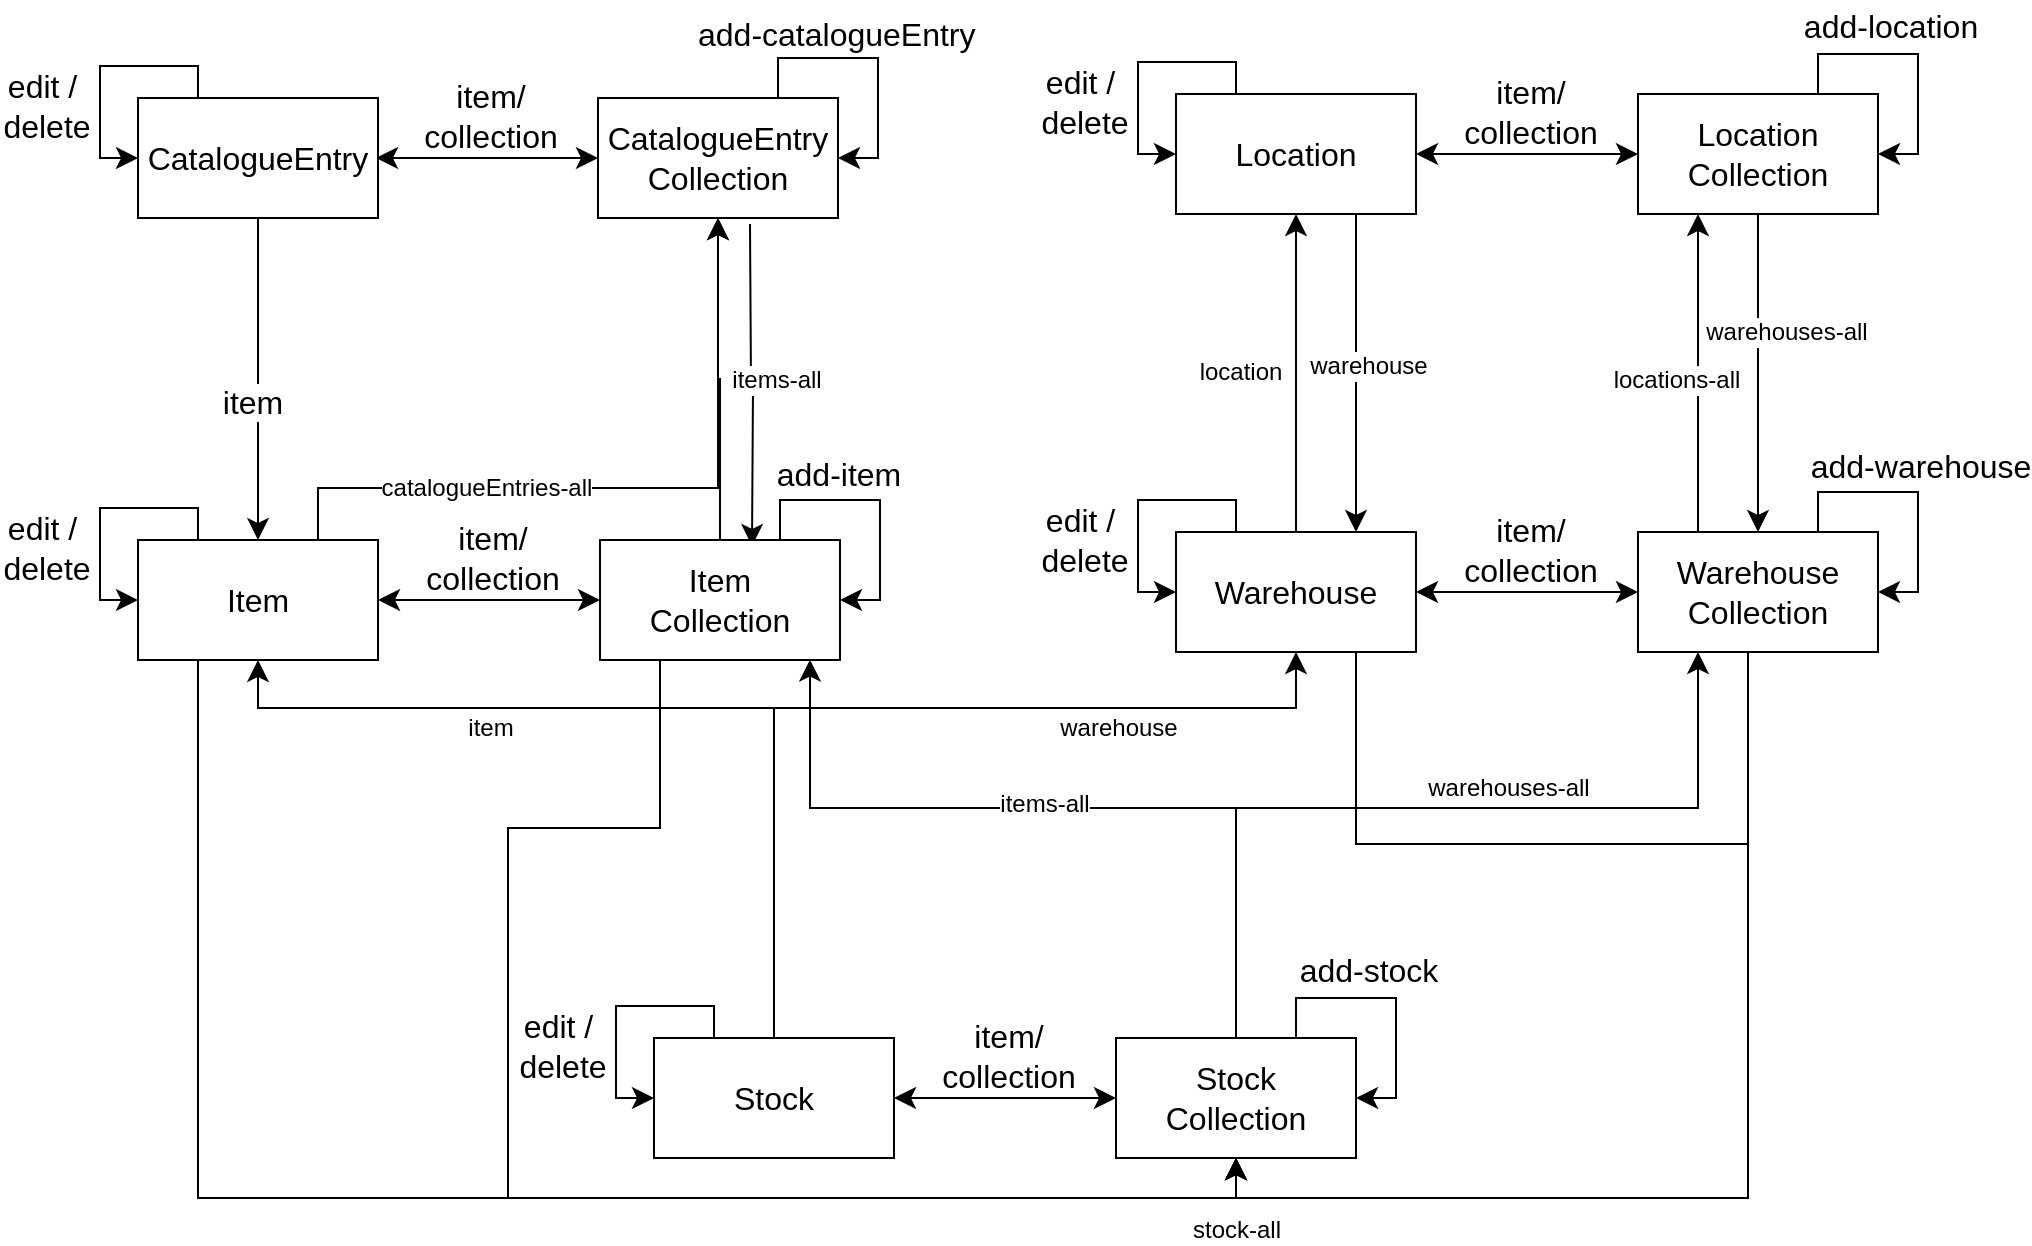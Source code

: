 <mxfile version="23.1.2" type="device">
  <diagram name="Page-1" id="_x98dY9ZcwH1jBAHzvjr">
    <mxGraphModel dx="2236" dy="774" grid="1" gridSize="10" guides="1" tooltips="1" connect="1" arrows="1" fold="1" page="0" pageScale="1" pageWidth="827" pageHeight="1169" math="0" shadow="0">
      <root>
        <mxCell id="0" />
        <mxCell id="1" parent="0" />
        <mxCell id="DyLD08-vMLnyXxfXKmFI-63" style="edgeStyle=orthogonalEdgeStyle;shape=connector;rounded=0;orthogonalLoop=1;jettySize=auto;html=1;exitX=0.75;exitY=1;exitDx=0;exitDy=0;entryX=0.75;entryY=0;entryDx=0;entryDy=0;labelBackgroundColor=default;strokeColor=default;align=center;verticalAlign=middle;fontFamily=Helvetica;fontSize=12;fontColor=default;endArrow=classic;startSize=8;endSize=8;" edge="1" parent="1">
          <mxGeometry relative="1" as="geometry">
            <mxPoint x="-59" y="118" as="sourcePoint" />
            <mxPoint x="-58" y="279" as="targetPoint" />
          </mxGeometry>
        </mxCell>
        <mxCell id="DyLD08-vMLnyXxfXKmFI-64" value="items-all" style="edgeLabel;html=1;align=center;verticalAlign=middle;resizable=0;points=[];fontFamily=Helvetica;fontSize=12;fontColor=default;" vertex="1" connectable="0" parent="DyLD08-vMLnyXxfXKmFI-63">
          <mxGeometry x="-0.042" y="2" relative="1" as="geometry">
            <mxPoint x="10" as="offset" />
          </mxGeometry>
        </mxCell>
        <mxCell id="DyLD08-vMLnyXxfXKmFI-2" value="CatalogueEntry&lt;br&gt;Collection" style="rounded=0;whiteSpace=wrap;html=1;fontSize=16;" vertex="1" parent="1">
          <mxGeometry x="-135" y="55" width="120" height="60" as="geometry" />
        </mxCell>
        <mxCell id="DyLD08-vMLnyXxfXKmFI-19" value="" style="endArrow=classic;startArrow=classic;html=1;rounded=0;fontSize=12;curved=1;startSize=8;endSize=8;exitX=1;exitY=0.5;exitDx=0;exitDy=0;entryX=0;entryY=0.5;entryDx=0;entryDy=0;" edge="1" parent="1" target="DyLD08-vMLnyXxfXKmFI-2">
          <mxGeometry width="50" height="50" relative="1" as="geometry">
            <mxPoint x="-246" y="85" as="sourcePoint" />
            <mxPoint x="-101" y="207" as="targetPoint" />
          </mxGeometry>
        </mxCell>
        <mxCell id="DyLD08-vMLnyXxfXKmFI-20" value="item/&lt;br&gt;collection" style="edgeLabel;html=1;align=center;verticalAlign=middle;resizable=0;points=[];fontSize=16;" vertex="1" connectable="0" parent="DyLD08-vMLnyXxfXKmFI-19">
          <mxGeometry x="-0.127" y="-1" relative="1" as="geometry">
            <mxPoint x="8" y="-22" as="offset" />
          </mxGeometry>
        </mxCell>
        <mxCell id="DyLD08-vMLnyXxfXKmFI-58" style="edgeStyle=orthogonalEdgeStyle;rounded=0;orthogonalLoop=1;jettySize=auto;html=1;exitX=0.75;exitY=0;exitDx=0;exitDy=0;fontSize=12;startSize=8;endSize=8;" edge="1" parent="1" source="DyLD08-vMLnyXxfXKmFI-29" target="DyLD08-vMLnyXxfXKmFI-2">
          <mxGeometry relative="1" as="geometry">
            <Array as="points">
              <mxPoint x="-275" y="250" />
              <mxPoint x="-75" y="250" />
            </Array>
          </mxGeometry>
        </mxCell>
        <mxCell id="DyLD08-vMLnyXxfXKmFI-61" value="catalogueEntries-all" style="edgeLabel;html=1;align=center;verticalAlign=middle;resizable=0;points=[];fontFamily=Helvetica;fontSize=12;fontColor=default;" vertex="1" connectable="0" parent="DyLD08-vMLnyXxfXKmFI-58">
          <mxGeometry x="-0.391" relative="1" as="geometry">
            <mxPoint as="offset" />
          </mxGeometry>
        </mxCell>
        <mxCell id="DyLD08-vMLnyXxfXKmFI-115" style="edgeStyle=orthogonalEdgeStyle;shape=connector;rounded=0;orthogonalLoop=1;jettySize=auto;html=1;exitX=0.25;exitY=1;exitDx=0;exitDy=0;entryX=0.5;entryY=1;entryDx=0;entryDy=0;labelBackgroundColor=default;strokeColor=default;align=center;verticalAlign=middle;fontFamily=Helvetica;fontSize=12;fontColor=default;endArrow=classic;startSize=8;endSize=8;" edge="1" parent="1" source="DyLD08-vMLnyXxfXKmFI-29" target="DyLD08-vMLnyXxfXKmFI-94">
          <mxGeometry relative="1" as="geometry" />
        </mxCell>
        <mxCell id="DyLD08-vMLnyXxfXKmFI-29" value="Item" style="rounded=0;whiteSpace=wrap;html=1;fontSize=16;" vertex="1" parent="1">
          <mxGeometry x="-365" y="276" width="120" height="60" as="geometry" />
        </mxCell>
        <mxCell id="DyLD08-vMLnyXxfXKmFI-60" style="edgeStyle=orthogonalEdgeStyle;shape=connector;rounded=0;orthogonalLoop=1;jettySize=auto;html=1;exitX=0.5;exitY=0;exitDx=0;exitDy=0;labelBackgroundColor=default;strokeColor=default;align=center;verticalAlign=middle;fontFamily=Helvetica;fontSize=12;fontColor=default;endArrow=classic;startSize=8;endSize=8;" edge="1" parent="1" source="DyLD08-vMLnyXxfXKmFI-30" target="DyLD08-vMLnyXxfXKmFI-2">
          <mxGeometry relative="1" as="geometry" />
        </mxCell>
        <mxCell id="DyLD08-vMLnyXxfXKmFI-110" style="edgeStyle=orthogonalEdgeStyle;shape=connector;rounded=0;orthogonalLoop=1;jettySize=auto;html=1;exitX=0.25;exitY=1;exitDx=0;exitDy=0;entryX=0.5;entryY=1;entryDx=0;entryDy=0;labelBackgroundColor=default;strokeColor=default;align=center;verticalAlign=middle;fontFamily=Helvetica;fontSize=12;fontColor=default;endArrow=classic;startSize=8;endSize=8;" edge="1" parent="1" source="DyLD08-vMLnyXxfXKmFI-30" target="DyLD08-vMLnyXxfXKmFI-94">
          <mxGeometry relative="1" as="geometry">
            <Array as="points">
              <mxPoint x="-104" y="420" />
              <mxPoint x="-180" y="420" />
              <mxPoint x="-180" y="605" />
              <mxPoint x="184" y="605" />
            </Array>
          </mxGeometry>
        </mxCell>
        <mxCell id="DyLD08-vMLnyXxfXKmFI-30" value="Item&lt;br&gt;Collection" style="rounded=0;whiteSpace=wrap;html=1;fontSize=16;" vertex="1" parent="1">
          <mxGeometry x="-134" y="276" width="120" height="60" as="geometry" />
        </mxCell>
        <mxCell id="DyLD08-vMLnyXxfXKmFI-33" value="" style="endArrow=classic;startArrow=classic;html=1;rounded=0;fontSize=12;curved=1;startSize=8;endSize=8;exitX=1;exitY=0.5;exitDx=0;exitDy=0;entryX=0;entryY=0.5;entryDx=0;entryDy=0;" edge="1" parent="1" source="DyLD08-vMLnyXxfXKmFI-29" target="DyLD08-vMLnyXxfXKmFI-30">
          <mxGeometry width="50" height="50" relative="1" as="geometry">
            <mxPoint x="-150" y="478" as="sourcePoint" />
            <mxPoint x="-100" y="428" as="targetPoint" />
          </mxGeometry>
        </mxCell>
        <mxCell id="DyLD08-vMLnyXxfXKmFI-34" value="item/&lt;br&gt;collection" style="edgeLabel;html=1;align=center;verticalAlign=middle;resizable=0;points=[];fontSize=16;" vertex="1" connectable="0" parent="DyLD08-vMLnyXxfXKmFI-33">
          <mxGeometry x="-0.127" y="-1" relative="1" as="geometry">
            <mxPoint x="8" y="-22" as="offset" />
          </mxGeometry>
        </mxCell>
        <mxCell id="DyLD08-vMLnyXxfXKmFI-43" style="edgeStyle=orthogonalEdgeStyle;rounded=0;orthogonalLoop=1;jettySize=auto;html=1;exitX=0.25;exitY=0;exitDx=0;exitDy=0;entryX=0;entryY=0.5;entryDx=0;entryDy=0;fontSize=12;startSize=8;endSize=8;" edge="1" parent="1" source="DyLD08-vMLnyXxfXKmFI-29" target="DyLD08-vMLnyXxfXKmFI-29">
          <mxGeometry relative="1" as="geometry">
            <Array as="points">
              <mxPoint x="-335" y="260" />
              <mxPoint x="-384" y="260" />
              <mxPoint x="-384" y="306" />
            </Array>
          </mxGeometry>
        </mxCell>
        <mxCell id="DyLD08-vMLnyXxfXKmFI-45" value="edit /&amp;nbsp;&lt;br&gt;delete" style="edgeLabel;html=1;align=center;verticalAlign=middle;resizable=0;points=[];fontSize=16;" vertex="1" connectable="0" parent="DyLD08-vMLnyXxfXKmFI-43">
          <mxGeometry x="-0.19" relative="1" as="geometry">
            <mxPoint x="-40" y="20" as="offset" />
          </mxGeometry>
        </mxCell>
        <mxCell id="DyLD08-vMLnyXxfXKmFI-54" style="edgeStyle=none;curved=1;rounded=0;orthogonalLoop=1;jettySize=auto;html=1;exitX=0.5;exitY=1;exitDx=0;exitDy=0;fontSize=12;startSize=8;endSize=8;" edge="1" parent="1" source="DyLD08-vMLnyXxfXKmFI-46" target="DyLD08-vMLnyXxfXKmFI-29">
          <mxGeometry relative="1" as="geometry" />
        </mxCell>
        <mxCell id="DyLD08-vMLnyXxfXKmFI-55" value="item" style="edgeLabel;html=1;align=center;verticalAlign=middle;resizable=0;points=[];fontSize=16;" vertex="1" connectable="0" parent="DyLD08-vMLnyXxfXKmFI-54">
          <mxGeometry x="0.141" y="3" relative="1" as="geometry">
            <mxPoint x="-6" as="offset" />
          </mxGeometry>
        </mxCell>
        <mxCell id="DyLD08-vMLnyXxfXKmFI-46" value="CatalogueEntry" style="rounded=0;whiteSpace=wrap;html=1;fontSize=16;" vertex="1" parent="1">
          <mxGeometry x="-365" y="55" width="120" height="60" as="geometry" />
        </mxCell>
        <mxCell id="DyLD08-vMLnyXxfXKmFI-47" style="edgeStyle=orthogonalEdgeStyle;rounded=0;orthogonalLoop=1;jettySize=auto;html=1;exitX=0.25;exitY=0;exitDx=0;exitDy=0;entryX=0;entryY=0.5;entryDx=0;entryDy=0;fontSize=12;startSize=8;endSize=8;" edge="1" parent="1" source="DyLD08-vMLnyXxfXKmFI-46" target="DyLD08-vMLnyXxfXKmFI-46">
          <mxGeometry relative="1" as="geometry">
            <Array as="points">
              <mxPoint x="-335" y="39" />
              <mxPoint x="-384" y="39" />
              <mxPoint x="-384" y="85" />
            </Array>
          </mxGeometry>
        </mxCell>
        <mxCell id="DyLD08-vMLnyXxfXKmFI-48" value="edit /&amp;nbsp;&lt;br&gt;delete" style="edgeLabel;html=1;align=center;verticalAlign=middle;resizable=0;points=[];fontSize=16;" vertex="1" connectable="0" parent="DyLD08-vMLnyXxfXKmFI-47">
          <mxGeometry x="-0.19" relative="1" as="geometry">
            <mxPoint x="-40" y="20" as="offset" />
          </mxGeometry>
        </mxCell>
        <mxCell id="DyLD08-vMLnyXxfXKmFI-49" style="edgeStyle=orthogonalEdgeStyle;rounded=0;orthogonalLoop=1;jettySize=auto;html=1;exitX=0.75;exitY=0;exitDx=0;exitDy=0;entryX=1;entryY=0.5;entryDx=0;entryDy=0;fontSize=12;startSize=8;endSize=8;" edge="1" parent="1" source="DyLD08-vMLnyXxfXKmFI-2" target="DyLD08-vMLnyXxfXKmFI-2">
          <mxGeometry relative="1" as="geometry" />
        </mxCell>
        <mxCell id="DyLD08-vMLnyXxfXKmFI-50" value="&lt;span style=&quot;color: rgb(0, 0, 0); font-family: Helvetica; font-size: 16px; font-style: normal; font-variant-ligatures: normal; font-variant-caps: normal; font-weight: 400; letter-spacing: normal; orphans: 2; text-align: center; text-indent: 0px; text-transform: none; widows: 2; word-spacing: 0px; -webkit-text-stroke-width: 0px; background-color: rgb(255, 255, 255); text-decoration-thickness: initial; text-decoration-style: initial; text-decoration-color: initial; float: none; display: inline !important;&quot;&gt;add-catalogueEntry&lt;/span&gt;" style="text;whiteSpace=wrap;html=1;fontSize=16;" vertex="1" parent="1">
          <mxGeometry x="-86.997" y="6.997" width="167" height="41" as="geometry" />
        </mxCell>
        <mxCell id="DyLD08-vMLnyXxfXKmFI-51" style="edgeStyle=orthogonalEdgeStyle;rounded=0;orthogonalLoop=1;jettySize=auto;html=1;exitX=0.75;exitY=0;exitDx=0;exitDy=0;entryX=1;entryY=0.5;entryDx=0;entryDy=0;fontSize=12;startSize=8;endSize=8;" edge="1" parent="1" source="DyLD08-vMLnyXxfXKmFI-30" target="DyLD08-vMLnyXxfXKmFI-30">
          <mxGeometry relative="1" as="geometry" />
        </mxCell>
        <mxCell id="DyLD08-vMLnyXxfXKmFI-53" value="add-item" style="edgeLabel;html=1;align=center;verticalAlign=middle;resizable=0;points=[];fontSize=16;" vertex="1" connectable="0" parent="DyLD08-vMLnyXxfXKmFI-51">
          <mxGeometry x="-0.367" y="1" relative="1" as="geometry">
            <mxPoint x="4" y="-12" as="offset" />
          </mxGeometry>
        </mxCell>
        <mxCell id="DyLD08-vMLnyXxfXKmFI-82" value="" style="group" vertex="1" connectable="0" parent="1">
          <mxGeometry x="135" y="256" width="370" height="76" as="geometry" />
        </mxCell>
        <mxCell id="DyLD08-vMLnyXxfXKmFI-74" value="Warehouse" style="rounded=0;whiteSpace=wrap;html=1;fontSize=16;" vertex="1" parent="DyLD08-vMLnyXxfXKmFI-82">
          <mxGeometry x="19" y="16" width="120" height="60" as="geometry" />
        </mxCell>
        <mxCell id="DyLD08-vMLnyXxfXKmFI-75" value="Warehouse&lt;br&gt;Collection" style="rounded=0;whiteSpace=wrap;html=1;fontSize=16;" vertex="1" parent="DyLD08-vMLnyXxfXKmFI-82">
          <mxGeometry x="250" y="16" width="120" height="60" as="geometry" />
        </mxCell>
        <mxCell id="DyLD08-vMLnyXxfXKmFI-76" value="" style="endArrow=classic;startArrow=classic;html=1;rounded=0;fontSize=12;curved=1;startSize=8;endSize=8;exitX=1;exitY=0.5;exitDx=0;exitDy=0;entryX=0;entryY=0.5;entryDx=0;entryDy=0;" edge="1" parent="DyLD08-vMLnyXxfXKmFI-82" source="DyLD08-vMLnyXxfXKmFI-74" target="DyLD08-vMLnyXxfXKmFI-75">
          <mxGeometry width="50" height="50" relative="1" as="geometry">
            <mxPoint x="234" y="218" as="sourcePoint" />
            <mxPoint x="284" y="168" as="targetPoint" />
          </mxGeometry>
        </mxCell>
        <mxCell id="DyLD08-vMLnyXxfXKmFI-77" value="item/&lt;br&gt;collection" style="edgeLabel;html=1;align=center;verticalAlign=middle;resizable=0;points=[];fontSize=16;" vertex="1" connectable="0" parent="DyLD08-vMLnyXxfXKmFI-76">
          <mxGeometry x="-0.127" y="-1" relative="1" as="geometry">
            <mxPoint x="8" y="-22" as="offset" />
          </mxGeometry>
        </mxCell>
        <mxCell id="DyLD08-vMLnyXxfXKmFI-78" style="edgeStyle=orthogonalEdgeStyle;rounded=0;orthogonalLoop=1;jettySize=auto;html=1;exitX=0.25;exitY=0;exitDx=0;exitDy=0;entryX=0;entryY=0.5;entryDx=0;entryDy=0;fontSize=12;startSize=8;endSize=8;" edge="1" parent="DyLD08-vMLnyXxfXKmFI-82" source="DyLD08-vMLnyXxfXKmFI-74" target="DyLD08-vMLnyXxfXKmFI-74">
          <mxGeometry relative="1" as="geometry">
            <Array as="points">
              <mxPoint x="49" />
              <mxPoint />
              <mxPoint y="46" />
            </Array>
          </mxGeometry>
        </mxCell>
        <mxCell id="DyLD08-vMLnyXxfXKmFI-79" value="edit /&amp;nbsp;&lt;br&gt;delete" style="edgeLabel;html=1;align=center;verticalAlign=middle;resizable=0;points=[];fontSize=16;" vertex="1" connectable="0" parent="DyLD08-vMLnyXxfXKmFI-78">
          <mxGeometry x="-0.19" relative="1" as="geometry">
            <mxPoint x="-40" y="20" as="offset" />
          </mxGeometry>
        </mxCell>
        <mxCell id="DyLD08-vMLnyXxfXKmFI-80" style="edgeStyle=orthogonalEdgeStyle;rounded=0;orthogonalLoop=1;jettySize=auto;html=1;exitX=0.75;exitY=0;exitDx=0;exitDy=0;entryX=1;entryY=0.5;entryDx=0;entryDy=0;fontSize=12;startSize=8;endSize=8;" edge="1" parent="DyLD08-vMLnyXxfXKmFI-82" source="DyLD08-vMLnyXxfXKmFI-75" target="DyLD08-vMLnyXxfXKmFI-75">
          <mxGeometry relative="1" as="geometry" />
        </mxCell>
        <mxCell id="DyLD08-vMLnyXxfXKmFI-81" value="add-warehouse" style="edgeLabel;html=1;align=center;verticalAlign=middle;resizable=0;points=[];fontSize=16;" vertex="1" connectable="0" parent="DyLD08-vMLnyXxfXKmFI-80">
          <mxGeometry x="-0.367" y="1" relative="1" as="geometry">
            <mxPoint x="26" y="-12" as="offset" />
          </mxGeometry>
        </mxCell>
        <mxCell id="DyLD08-vMLnyXxfXKmFI-83" value="" style="group" vertex="1" connectable="0" parent="1">
          <mxGeometry x="135" y="37" width="370" height="76.0" as="geometry" />
        </mxCell>
        <mxCell id="DyLD08-vMLnyXxfXKmFI-66" value="Location" style="rounded=0;whiteSpace=wrap;html=1;fontSize=16;" vertex="1" parent="DyLD08-vMLnyXxfXKmFI-83">
          <mxGeometry x="19" y="16.0" width="120" height="60" as="geometry" />
        </mxCell>
        <mxCell id="DyLD08-vMLnyXxfXKmFI-67" value="Location&lt;br&gt;Collection" style="rounded=0;whiteSpace=wrap;html=1;fontSize=16;" vertex="1" parent="DyLD08-vMLnyXxfXKmFI-83">
          <mxGeometry x="250" y="16.0" width="120" height="60" as="geometry" />
        </mxCell>
        <mxCell id="DyLD08-vMLnyXxfXKmFI-68" value="" style="endArrow=classic;startArrow=classic;html=1;rounded=0;fontSize=12;curved=1;startSize=8;endSize=8;exitX=1;exitY=0.5;exitDx=0;exitDy=0;entryX=0;entryY=0.5;entryDx=0;entryDy=0;" edge="1" parent="DyLD08-vMLnyXxfXKmFI-83" source="DyLD08-vMLnyXxfXKmFI-66" target="DyLD08-vMLnyXxfXKmFI-67">
          <mxGeometry width="50" height="50" relative="1" as="geometry">
            <mxPoint x="234" y="218.0" as="sourcePoint" />
            <mxPoint x="284" y="168.0" as="targetPoint" />
          </mxGeometry>
        </mxCell>
        <mxCell id="DyLD08-vMLnyXxfXKmFI-69" value="item/&lt;br&gt;collection" style="edgeLabel;html=1;align=center;verticalAlign=middle;resizable=0;points=[];fontSize=16;" vertex="1" connectable="0" parent="DyLD08-vMLnyXxfXKmFI-68">
          <mxGeometry x="-0.127" y="-1" relative="1" as="geometry">
            <mxPoint x="8" y="-22" as="offset" />
          </mxGeometry>
        </mxCell>
        <mxCell id="DyLD08-vMLnyXxfXKmFI-70" style="edgeStyle=orthogonalEdgeStyle;rounded=0;orthogonalLoop=1;jettySize=auto;html=1;exitX=0.25;exitY=0;exitDx=0;exitDy=0;entryX=0;entryY=0.5;entryDx=0;entryDy=0;fontSize=12;startSize=8;endSize=8;" edge="1" parent="DyLD08-vMLnyXxfXKmFI-83" source="DyLD08-vMLnyXxfXKmFI-66" target="DyLD08-vMLnyXxfXKmFI-66">
          <mxGeometry relative="1" as="geometry">
            <Array as="points">
              <mxPoint x="49" />
              <mxPoint />
              <mxPoint y="46.0" />
            </Array>
          </mxGeometry>
        </mxCell>
        <mxCell id="DyLD08-vMLnyXxfXKmFI-71" value="edit /&amp;nbsp;&lt;br&gt;delete" style="edgeLabel;html=1;align=center;verticalAlign=middle;resizable=0;points=[];fontSize=16;" vertex="1" connectable="0" parent="DyLD08-vMLnyXxfXKmFI-70">
          <mxGeometry x="-0.19" relative="1" as="geometry">
            <mxPoint x="-40" y="20" as="offset" />
          </mxGeometry>
        </mxCell>
        <mxCell id="DyLD08-vMLnyXxfXKmFI-72" style="edgeStyle=orthogonalEdgeStyle;rounded=0;orthogonalLoop=1;jettySize=auto;html=1;exitX=0.75;exitY=0;exitDx=0;exitDy=0;entryX=1;entryY=0.5;entryDx=0;entryDy=0;fontSize=12;startSize=8;endSize=8;" edge="1" parent="DyLD08-vMLnyXxfXKmFI-83" source="DyLD08-vMLnyXxfXKmFI-67" target="DyLD08-vMLnyXxfXKmFI-67">
          <mxGeometry relative="1" as="geometry" />
        </mxCell>
        <mxCell id="DyLD08-vMLnyXxfXKmFI-73" value="add-location" style="edgeLabel;html=1;align=center;verticalAlign=middle;resizable=0;points=[];fontSize=16;" vertex="1" connectable="0" parent="DyLD08-vMLnyXxfXKmFI-72">
          <mxGeometry x="-0.367" y="1" relative="1" as="geometry">
            <mxPoint x="11" y="-13" as="offset" />
          </mxGeometry>
        </mxCell>
        <mxCell id="DyLD08-vMLnyXxfXKmFI-84" style="edgeStyle=orthogonalEdgeStyle;shape=connector;rounded=0;orthogonalLoop=1;jettySize=auto;html=1;exitX=0.5;exitY=0;exitDx=0;exitDy=0;entryX=0.5;entryY=1;entryDx=0;entryDy=0;labelBackgroundColor=default;strokeColor=default;align=center;verticalAlign=middle;fontFamily=Helvetica;fontSize=12;fontColor=default;endArrow=classic;startSize=8;endSize=8;" edge="1" parent="1" source="DyLD08-vMLnyXxfXKmFI-74" target="DyLD08-vMLnyXxfXKmFI-66">
          <mxGeometry relative="1" as="geometry" />
        </mxCell>
        <mxCell id="DyLD08-vMLnyXxfXKmFI-85" value="location" style="edgeLabel;html=1;align=center;verticalAlign=middle;resizable=0;points=[];fontFamily=Helvetica;fontSize=12;fontColor=default;" vertex="1" connectable="0" parent="DyLD08-vMLnyXxfXKmFI-84">
          <mxGeometry x="-0.01" relative="1" as="geometry">
            <mxPoint x="-28" y="-2" as="offset" />
          </mxGeometry>
        </mxCell>
        <mxCell id="DyLD08-vMLnyXxfXKmFI-86" style="edgeStyle=orthogonalEdgeStyle;shape=connector;rounded=0;orthogonalLoop=1;jettySize=auto;html=1;exitX=0.75;exitY=1;exitDx=0;exitDy=0;entryX=0.75;entryY=0;entryDx=0;entryDy=0;labelBackgroundColor=default;strokeColor=default;align=center;verticalAlign=middle;fontFamily=Helvetica;fontSize=12;fontColor=default;endArrow=classic;startSize=8;endSize=8;" edge="1" parent="1" source="DyLD08-vMLnyXxfXKmFI-66" target="DyLD08-vMLnyXxfXKmFI-74">
          <mxGeometry relative="1" as="geometry" />
        </mxCell>
        <mxCell id="DyLD08-vMLnyXxfXKmFI-87" value="warehouse" style="edgeLabel;html=1;align=center;verticalAlign=middle;resizable=0;points=[];fontFamily=Helvetica;fontSize=12;fontColor=default;" vertex="1" connectable="0" parent="DyLD08-vMLnyXxfXKmFI-86">
          <mxGeometry x="-0.083" y="-1" relative="1" as="geometry">
            <mxPoint x="7" y="3" as="offset" />
          </mxGeometry>
        </mxCell>
        <mxCell id="DyLD08-vMLnyXxfXKmFI-88" style="edgeStyle=orthogonalEdgeStyle;shape=connector;rounded=0;orthogonalLoop=1;jettySize=auto;html=1;exitX=0.25;exitY=0;exitDx=0;exitDy=0;entryX=0.25;entryY=1;entryDx=0;entryDy=0;labelBackgroundColor=default;strokeColor=default;align=center;verticalAlign=middle;fontFamily=Helvetica;fontSize=12;fontColor=default;endArrow=classic;startSize=8;endSize=8;" edge="1" parent="1" source="DyLD08-vMLnyXxfXKmFI-75" target="DyLD08-vMLnyXxfXKmFI-67">
          <mxGeometry relative="1" as="geometry" />
        </mxCell>
        <mxCell id="DyLD08-vMLnyXxfXKmFI-89" value="locations-all" style="edgeLabel;html=1;align=center;verticalAlign=middle;resizable=0;points=[];fontFamily=Helvetica;fontSize=12;fontColor=default;" vertex="1" connectable="0" parent="DyLD08-vMLnyXxfXKmFI-88">
          <mxGeometry x="-0.051" relative="1" as="geometry">
            <mxPoint x="-11" y="-1" as="offset" />
          </mxGeometry>
        </mxCell>
        <mxCell id="DyLD08-vMLnyXxfXKmFI-90" style="edgeStyle=orthogonalEdgeStyle;shape=connector;rounded=0;orthogonalLoop=1;jettySize=auto;html=1;exitX=0.5;exitY=1;exitDx=0;exitDy=0;entryX=0.5;entryY=0;entryDx=0;entryDy=0;labelBackgroundColor=default;strokeColor=default;align=center;verticalAlign=middle;fontFamily=Helvetica;fontSize=12;fontColor=default;endArrow=classic;startSize=8;endSize=8;" edge="1" parent="1" source="DyLD08-vMLnyXxfXKmFI-67" target="DyLD08-vMLnyXxfXKmFI-75">
          <mxGeometry relative="1" as="geometry" />
        </mxCell>
        <mxCell id="DyLD08-vMLnyXxfXKmFI-91" value="warehouses-all" style="edgeLabel;html=1;align=center;verticalAlign=middle;resizable=0;points=[];fontFamily=Helvetica;fontSize=12;fontColor=default;" vertex="1" connectable="0" parent="DyLD08-vMLnyXxfXKmFI-90">
          <mxGeometry x="-0.221" y="-2" relative="1" as="geometry">
            <mxPoint x="16" y="-3" as="offset" />
          </mxGeometry>
        </mxCell>
        <mxCell id="DyLD08-vMLnyXxfXKmFI-106" style="edgeStyle=orthogonalEdgeStyle;shape=connector;rounded=0;orthogonalLoop=1;jettySize=auto;html=1;exitX=0.5;exitY=0;exitDx=0;exitDy=0;labelBackgroundColor=default;strokeColor=default;align=center;verticalAlign=middle;fontFamily=Helvetica;fontSize=12;fontColor=default;endArrow=classic;startSize=8;endSize=8;entryX=0.5;entryY=1;entryDx=0;entryDy=0;" edge="1" parent="1" source="DyLD08-vMLnyXxfXKmFI-93" target="DyLD08-vMLnyXxfXKmFI-29">
          <mxGeometry relative="1" as="geometry">
            <mxPoint x="-85.067" y="360" as="targetPoint" />
            <Array as="points">
              <mxPoint x="-47" y="360" />
              <mxPoint x="-305" y="360" />
            </Array>
          </mxGeometry>
        </mxCell>
        <mxCell id="DyLD08-vMLnyXxfXKmFI-107" value="item" style="edgeLabel;html=1;align=center;verticalAlign=middle;resizable=0;points=[];fontFamily=Helvetica;fontSize=12;fontColor=default;" vertex="1" connectable="0" parent="DyLD08-vMLnyXxfXKmFI-106">
          <mxGeometry x="-0.008" y="-2" relative="1" as="geometry">
            <mxPoint x="-86" y="12" as="offset" />
          </mxGeometry>
        </mxCell>
        <mxCell id="DyLD08-vMLnyXxfXKmFI-108" style="edgeStyle=orthogonalEdgeStyle;shape=connector;rounded=0;orthogonalLoop=1;jettySize=auto;html=1;entryX=0.5;entryY=1;entryDx=0;entryDy=0;labelBackgroundColor=default;strokeColor=default;align=center;verticalAlign=middle;fontFamily=Helvetica;fontSize=12;fontColor=default;endArrow=classic;startSize=8;endSize=8;" edge="1" parent="1" source="DyLD08-vMLnyXxfXKmFI-93" target="DyLD08-vMLnyXxfXKmFI-74">
          <mxGeometry relative="1" as="geometry">
            <Array as="points">
              <mxPoint x="-47" y="360" />
              <mxPoint x="214" y="360" />
            </Array>
          </mxGeometry>
        </mxCell>
        <mxCell id="DyLD08-vMLnyXxfXKmFI-109" value="warehouse" style="edgeLabel;html=1;align=center;verticalAlign=middle;resizable=0;points=[];fontFamily=Helvetica;fontSize=12;fontColor=default;" vertex="1" connectable="0" parent="DyLD08-vMLnyXxfXKmFI-108">
          <mxGeometry x="0.618" y="3" relative="1" as="geometry">
            <mxPoint x="-31" y="13" as="offset" />
          </mxGeometry>
        </mxCell>
        <mxCell id="DyLD08-vMLnyXxfXKmFI-93" value="Stock" style="rounded=0;whiteSpace=wrap;html=1;fontSize=16;" vertex="1" parent="1">
          <mxGeometry x="-107" y="525" width="120" height="60" as="geometry" />
        </mxCell>
        <mxCell id="DyLD08-vMLnyXxfXKmFI-118" style="edgeStyle=orthogonalEdgeStyle;shape=connector;rounded=0;orthogonalLoop=1;jettySize=auto;html=1;exitX=0.5;exitY=0;exitDx=0;exitDy=0;entryX=0.25;entryY=1;entryDx=0;entryDy=0;labelBackgroundColor=default;strokeColor=default;align=center;verticalAlign=middle;fontFamily=Helvetica;fontSize=12;fontColor=default;endArrow=classic;startSize=8;endSize=8;" edge="1" parent="1" source="DyLD08-vMLnyXxfXKmFI-94" target="DyLD08-vMLnyXxfXKmFI-75">
          <mxGeometry relative="1" as="geometry">
            <Array as="points">
              <mxPoint x="184" y="410" />
              <mxPoint x="415" y="410" />
            </Array>
          </mxGeometry>
        </mxCell>
        <mxCell id="DyLD08-vMLnyXxfXKmFI-119" value="warehouses-all" style="edgeLabel;html=1;align=center;verticalAlign=middle;resizable=0;points=[];fontFamily=Helvetica;fontSize=12;fontColor=default;" vertex="1" connectable="0" parent="DyLD08-vMLnyXxfXKmFI-118">
          <mxGeometry x="0.149" y="4" relative="1" as="geometry">
            <mxPoint x="7" y="-6" as="offset" />
          </mxGeometry>
        </mxCell>
        <mxCell id="DyLD08-vMLnyXxfXKmFI-94" value="Stock&lt;br&gt;Collection" style="rounded=0;whiteSpace=wrap;html=1;fontSize=16;" vertex="1" parent="1">
          <mxGeometry x="124" y="525" width="120" height="60" as="geometry" />
        </mxCell>
        <mxCell id="DyLD08-vMLnyXxfXKmFI-95" value="" style="endArrow=classic;startArrow=classic;html=1;rounded=0;fontSize=12;curved=1;startSize=8;endSize=8;exitX=1;exitY=0.5;exitDx=0;exitDy=0;entryX=0;entryY=0.5;entryDx=0;entryDy=0;" edge="1" parent="1" source="DyLD08-vMLnyXxfXKmFI-93" target="DyLD08-vMLnyXxfXKmFI-94">
          <mxGeometry width="50" height="50" relative="1" as="geometry">
            <mxPoint x="108" y="727" as="sourcePoint" />
            <mxPoint x="158" y="677" as="targetPoint" />
          </mxGeometry>
        </mxCell>
        <mxCell id="DyLD08-vMLnyXxfXKmFI-96" value="item/&lt;br&gt;collection" style="edgeLabel;html=1;align=center;verticalAlign=middle;resizable=0;points=[];fontSize=16;" vertex="1" connectable="0" parent="DyLD08-vMLnyXxfXKmFI-95">
          <mxGeometry x="-0.127" y="-1" relative="1" as="geometry">
            <mxPoint x="8" y="-22" as="offset" />
          </mxGeometry>
        </mxCell>
        <mxCell id="DyLD08-vMLnyXxfXKmFI-97" style="edgeStyle=orthogonalEdgeStyle;rounded=0;orthogonalLoop=1;jettySize=auto;html=1;exitX=0.25;exitY=0;exitDx=0;exitDy=0;entryX=0;entryY=0.5;entryDx=0;entryDy=0;fontSize=12;startSize=8;endSize=8;" edge="1" parent="1" source="DyLD08-vMLnyXxfXKmFI-93" target="DyLD08-vMLnyXxfXKmFI-93">
          <mxGeometry relative="1" as="geometry">
            <Array as="points">
              <mxPoint x="-77" y="509" />
              <mxPoint x="-126" y="509" />
              <mxPoint x="-126" y="555" />
            </Array>
          </mxGeometry>
        </mxCell>
        <mxCell id="DyLD08-vMLnyXxfXKmFI-98" value="edit /&amp;nbsp;&lt;br&gt;delete" style="edgeLabel;html=1;align=center;verticalAlign=middle;resizable=0;points=[];fontSize=16;" vertex="1" connectable="0" parent="DyLD08-vMLnyXxfXKmFI-97">
          <mxGeometry x="-0.19" relative="1" as="geometry">
            <mxPoint x="-40" y="20" as="offset" />
          </mxGeometry>
        </mxCell>
        <mxCell id="DyLD08-vMLnyXxfXKmFI-99" style="edgeStyle=orthogonalEdgeStyle;rounded=0;orthogonalLoop=1;jettySize=auto;html=1;exitX=0.75;exitY=0;exitDx=0;exitDy=0;entryX=1;entryY=0.5;entryDx=0;entryDy=0;fontSize=12;startSize=8;endSize=8;" edge="1" parent="1" source="DyLD08-vMLnyXxfXKmFI-94" target="DyLD08-vMLnyXxfXKmFI-94">
          <mxGeometry relative="1" as="geometry" />
        </mxCell>
        <mxCell id="DyLD08-vMLnyXxfXKmFI-100" value="add-stock" style="edgeLabel;html=1;align=center;verticalAlign=middle;resizable=0;points=[];fontSize=16;" vertex="1" connectable="0" parent="DyLD08-vMLnyXxfXKmFI-99">
          <mxGeometry x="-0.367" y="1" relative="1" as="geometry">
            <mxPoint x="11" y="-13" as="offset" />
          </mxGeometry>
        </mxCell>
        <mxCell id="DyLD08-vMLnyXxfXKmFI-112" style="edgeStyle=orthogonalEdgeStyle;shape=connector;rounded=0;orthogonalLoop=1;jettySize=auto;html=1;exitX=0.5;exitY=1;exitDx=0;exitDy=0;entryX=0.5;entryY=1;entryDx=0;entryDy=0;labelBackgroundColor=default;strokeColor=default;align=center;verticalAlign=middle;fontFamily=Helvetica;fontSize=12;fontColor=default;endArrow=classic;startSize=8;endSize=8;" edge="1" parent="1" source="DyLD08-vMLnyXxfXKmFI-75" target="DyLD08-vMLnyXxfXKmFI-94">
          <mxGeometry relative="1" as="geometry">
            <Array as="points">
              <mxPoint x="440" y="332" />
              <mxPoint x="440" y="605" />
              <mxPoint x="184" y="605" />
            </Array>
          </mxGeometry>
        </mxCell>
        <mxCell id="DyLD08-vMLnyXxfXKmFI-113" value="stock-all" style="edgeLabel;html=1;align=center;verticalAlign=middle;resizable=0;points=[];fontFamily=Helvetica;fontSize=12;fontColor=default;" vertex="1" connectable="0" parent="DyLD08-vMLnyXxfXKmFI-112">
          <mxGeometry x="0.936" y="1" relative="1" as="geometry">
            <mxPoint x="1" y="18" as="offset" />
          </mxGeometry>
        </mxCell>
        <mxCell id="DyLD08-vMLnyXxfXKmFI-114" style="edgeStyle=orthogonalEdgeStyle;shape=connector;rounded=0;orthogonalLoop=1;jettySize=auto;html=1;exitX=0.75;exitY=1;exitDx=0;exitDy=0;entryX=0.5;entryY=1;entryDx=0;entryDy=0;labelBackgroundColor=default;strokeColor=default;align=center;verticalAlign=middle;fontFamily=Helvetica;fontSize=12;fontColor=default;endArrow=classic;startSize=8;endSize=8;" edge="1" parent="1" source="DyLD08-vMLnyXxfXKmFI-74" target="DyLD08-vMLnyXxfXKmFI-94">
          <mxGeometry relative="1" as="geometry">
            <Array as="points">
              <mxPoint x="244" y="428" />
              <mxPoint x="440" y="428" />
              <mxPoint x="440" y="605" />
              <mxPoint x="184" y="605" />
            </Array>
          </mxGeometry>
        </mxCell>
        <mxCell id="DyLD08-vMLnyXxfXKmFI-116" style="edgeStyle=orthogonalEdgeStyle;shape=connector;rounded=0;orthogonalLoop=1;jettySize=auto;html=1;exitX=0.5;exitY=0;exitDx=0;exitDy=0;entryX=0.875;entryY=0.997;entryDx=0;entryDy=0;entryPerimeter=0;labelBackgroundColor=default;strokeColor=default;align=center;verticalAlign=middle;fontFamily=Helvetica;fontSize=12;fontColor=default;endArrow=classic;startSize=8;endSize=8;" edge="1" parent="1" source="DyLD08-vMLnyXxfXKmFI-94" target="DyLD08-vMLnyXxfXKmFI-30">
          <mxGeometry relative="1" as="geometry">
            <Array as="points">
              <mxPoint x="184" y="410" />
              <mxPoint x="-29" y="410" />
            </Array>
          </mxGeometry>
        </mxCell>
        <mxCell id="DyLD08-vMLnyXxfXKmFI-117" value="items-all" style="edgeLabel;html=1;align=center;verticalAlign=middle;resizable=0;points=[];fontFamily=Helvetica;fontSize=12;fontColor=default;" vertex="1" connectable="0" parent="DyLD08-vMLnyXxfXKmFI-116">
          <mxGeometry x="0.053" y="-2" relative="1" as="geometry">
            <mxPoint as="offset" />
          </mxGeometry>
        </mxCell>
      </root>
    </mxGraphModel>
  </diagram>
</mxfile>
